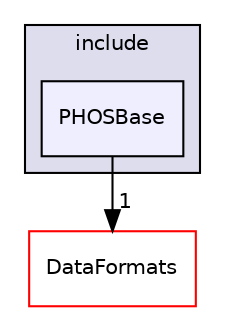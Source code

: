 digraph "/home/travis/build/AliceO2Group/AliceO2/Detectors/PHOS/base/include/PHOSBase" {
  bgcolor=transparent;
  compound=true
  node [ fontsize="10", fontname="Helvetica"];
  edge [ labelfontsize="10", labelfontname="Helvetica"];
  subgraph clusterdir_f058686c474bc52b3556fa4d6d8e7462 {
    graph [ bgcolor="#ddddee", pencolor="black", label="include" fontname="Helvetica", fontsize="10", URL="dir_f058686c474bc52b3556fa4d6d8e7462.html"]
  dir_ac66505510ad77c0e6744cb08290af4d [shape=box, label="PHOSBase", style="filled", fillcolor="#eeeeff", pencolor="black", URL="dir_ac66505510ad77c0e6744cb08290af4d.html"];
  }
  dir_2171f7ec022c5423887b07c69b2f5b48 [shape=box label="DataFormats" color="red" URL="dir_2171f7ec022c5423887b07c69b2f5b48.html"];
  dir_ac66505510ad77c0e6744cb08290af4d->dir_2171f7ec022c5423887b07c69b2f5b48 [headlabel="1", labeldistance=1.5 headhref="dir_000179_000043.html"];
}
